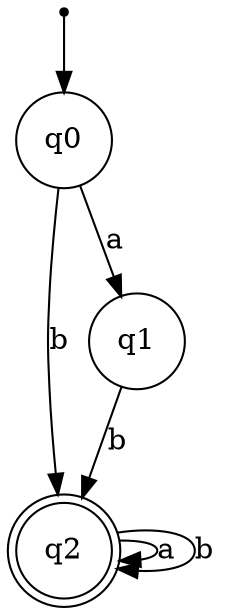 digraph {
	node [shape = doublecircle]; q2;
	node [shape = point  ]; initial;
	node [shape = circle];
	initial->q0
	q0->q1[label = "a"];
	q0->q2[label = "b"];
	q2->q2[label = "a"];
	q2->q2[label = "b"];
	q1->q2[label = "b"];
}
